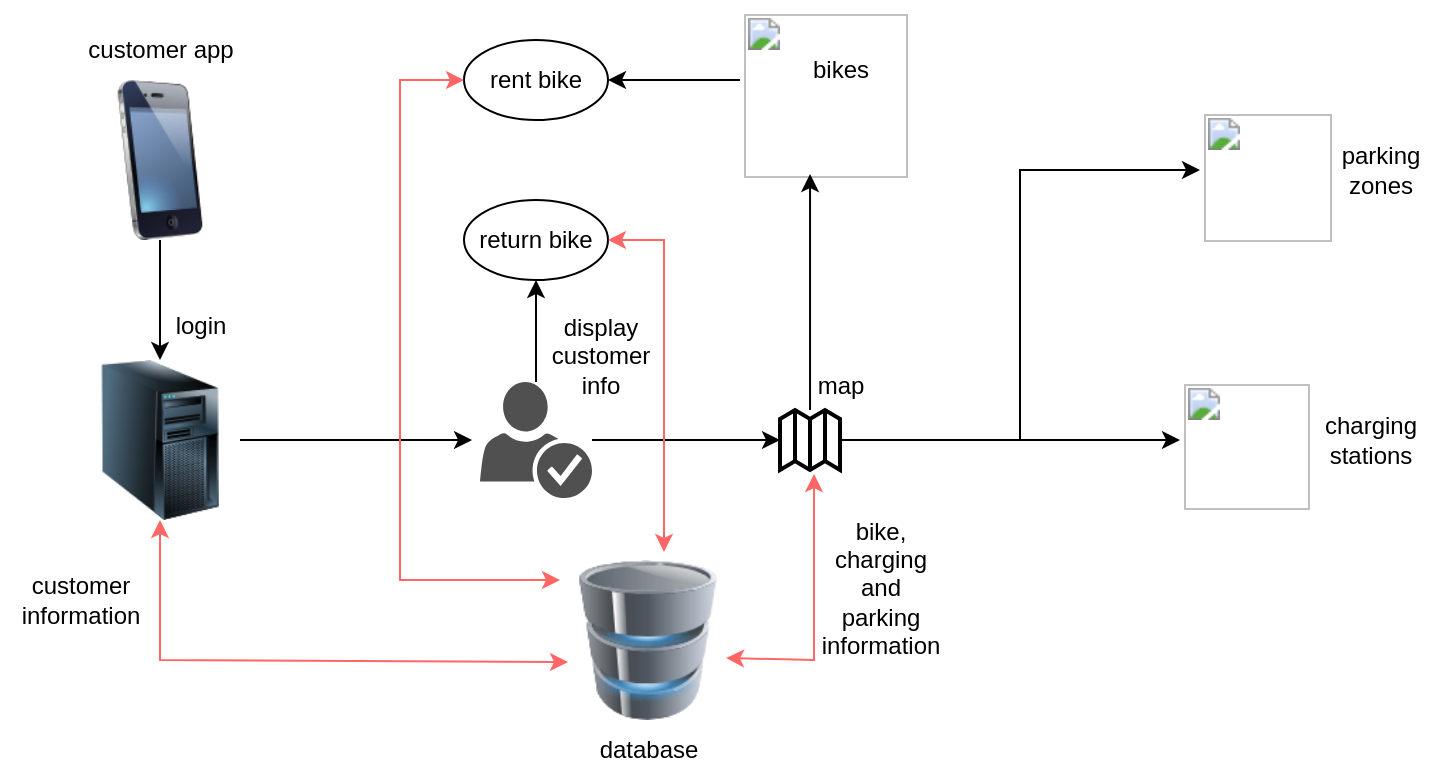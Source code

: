 <mxfile version="22.1.0" type="device">
  <diagram name="Sida-1" id="gHIdNlV95WZua8LXSBWu">
    <mxGraphModel dx="2314" dy="1142" grid="1" gridSize="10" guides="1" tooltips="1" connect="1" arrows="1" fold="1" page="1" pageScale="1" pageWidth="827" pageHeight="1169" math="0" shadow="0">
      <root>
        <mxCell id="0" />
        <mxCell id="1" parent="0" />
        <mxCell id="GCc7rd72Zr2Uhg-i7fqf-11" style="edgeStyle=orthogonalEdgeStyle;rounded=0;orthogonalLoop=1;jettySize=auto;html=1;entryX=0.5;entryY=0;entryDx=0;entryDy=0;" edge="1" parent="1" source="GCc7rd72Zr2Uhg-i7fqf-1" target="GCc7rd72Zr2Uhg-i7fqf-2">
          <mxGeometry relative="1" as="geometry" />
        </mxCell>
        <mxCell id="GCc7rd72Zr2Uhg-i7fqf-1" value="" style="image;html=1;image=img/lib/clip_art/telecommunication/iPhone_128x128.png" vertex="1" parent="1">
          <mxGeometry x="90" y="150" width="80" height="80" as="geometry" />
        </mxCell>
        <mxCell id="GCc7rd72Zr2Uhg-i7fqf-2" value="" style="image;html=1;image=img/lib/clip_art/computers/Server_Tower_128x128.png" vertex="1" parent="1">
          <mxGeometry x="90" y="290" width="80" height="80" as="geometry" />
        </mxCell>
        <mxCell id="GCc7rd72Zr2Uhg-i7fqf-13" value="" style="edgeStyle=orthogonalEdgeStyle;rounded=0;orthogonalLoop=1;jettySize=auto;html=1;" edge="1" parent="1" source="GCc7rd72Zr2Uhg-i7fqf-3" target="GCc7rd72Zr2Uhg-i7fqf-5">
          <mxGeometry relative="1" as="geometry" />
        </mxCell>
        <mxCell id="GCc7rd72Zr2Uhg-i7fqf-25" style="edgeStyle=orthogonalEdgeStyle;rounded=0;orthogonalLoop=1;jettySize=auto;html=1;entryX=0.5;entryY=1;entryDx=0;entryDy=0;" edge="1" parent="1" source="GCc7rd72Zr2Uhg-i7fqf-3" target="GCc7rd72Zr2Uhg-i7fqf-23">
          <mxGeometry relative="1" as="geometry" />
        </mxCell>
        <mxCell id="GCc7rd72Zr2Uhg-i7fqf-3" value="" style="sketch=0;pointerEvents=1;shadow=0;dashed=0;html=1;strokeColor=none;fillColor=#505050;labelPosition=center;verticalLabelPosition=bottom;verticalAlign=top;outlineConnect=0;align=center;shape=mxgraph.office.users.credentials;" vertex="1" parent="1">
          <mxGeometry x="290" y="301" width="56" height="58" as="geometry" />
        </mxCell>
        <mxCell id="GCc7rd72Zr2Uhg-i7fqf-26" style="edgeStyle=orthogonalEdgeStyle;rounded=0;orthogonalLoop=1;jettySize=auto;html=1;entryX=1;entryY=0.5;entryDx=0;entryDy=0;" edge="1" parent="1" source="GCc7rd72Zr2Uhg-i7fqf-4" target="GCc7rd72Zr2Uhg-i7fqf-24">
          <mxGeometry relative="1" as="geometry" />
        </mxCell>
        <mxCell id="GCc7rd72Zr2Uhg-i7fqf-4" value="&lt;b style=&quot;font-weight:normal;&quot; id=&quot;docs-internal-guid-9e6da1bd-7fff-884f-2ec3-e17bcd4a4d77&quot;&gt;&lt;span style=&quot;font-size: 11pt; font-family: Arial, sans-serif; color: rgb(0, 0, 0); background-color: transparent; font-weight: 400; font-style: normal; font-variant: normal; text-decoration: none; vertical-align: baseline;&quot;&gt;&lt;span style=&quot;border:none;display:inline-block;overflow:hidden;width:82px;height:82px;&quot;&gt;&lt;img src=&quot;https://lh7-us.googleusercontent.com/K7d_zg_BDB-1NZBKFG_zPa2ZpOOGBhs8UOcB8ofUqHWBVdGit3B1TP0nQxVwa08pG1KcFYkpLLwxa8QDbMnKuEyMo4V_YEwA6_xggqONxXETpEkJQpp9q9ctr_8tNxkDua4F0fjZ40ps3OyDIK7DnBo&quot; width=&quot;82&quot; height=&quot;82&quot; style=&quot;margin-left:0px;margin-top:0px;&quot;&gt;&lt;/span&gt;&lt;/span&gt;&lt;/b&gt;" style="text;whiteSpace=wrap;html=1;" vertex="1" parent="1">
          <mxGeometry x="420" y="110" width="85" height="80" as="geometry" />
        </mxCell>
        <mxCell id="GCc7rd72Zr2Uhg-i7fqf-17" style="edgeStyle=orthogonalEdgeStyle;rounded=0;orthogonalLoop=1;jettySize=auto;html=1;entryX=0;entryY=0.5;entryDx=0;entryDy=0;" edge="1" parent="1" source="GCc7rd72Zr2Uhg-i7fqf-5" target="GCc7rd72Zr2Uhg-i7fqf-7">
          <mxGeometry relative="1" as="geometry" />
        </mxCell>
        <mxCell id="GCc7rd72Zr2Uhg-i7fqf-18" style="edgeStyle=orthogonalEdgeStyle;rounded=0;orthogonalLoop=1;jettySize=auto;html=1;entryX=0;entryY=0.5;entryDx=0;entryDy=0;" edge="1" parent="1" source="GCc7rd72Zr2Uhg-i7fqf-5" target="GCc7rd72Zr2Uhg-i7fqf-6">
          <mxGeometry relative="1" as="geometry" />
        </mxCell>
        <mxCell id="GCc7rd72Zr2Uhg-i7fqf-5" value="" style="html=1;verticalLabelPosition=bottom;align=center;labelBackgroundColor=#ffffff;verticalAlign=top;strokeWidth=2;strokeColor=#000000;shadow=0;dashed=0;shape=mxgraph.ios7.icons.map;" vertex="1" parent="1">
          <mxGeometry x="440" y="315" width="30" height="30" as="geometry" />
        </mxCell>
        <mxCell id="GCc7rd72Zr2Uhg-i7fqf-6" value="&lt;b style=&quot;font-weight:normal;&quot; id=&quot;docs-internal-guid-e5aaa85a-7fff-fb42-e406-7641818d08ee&quot;&gt;&lt;span style=&quot;font-size: 11pt; font-family: Arial, sans-serif; color: rgb(0, 0, 0); background-color: transparent; font-weight: 400; font-style: normal; font-variant: normal; text-decoration: none; vertical-align: baseline;&quot;&gt;&lt;span style=&quot;border:none;display:inline-block;overflow:hidden;width:63px;height:63px;&quot;&gt;&lt;img src=&quot;https://lh7-us.googleusercontent.com/ykquQ5NsERu5z0iUN3_cvxSebfUfIA4ylOgznwXGZZPmBF1fL9AgsMlnEOeyFCp1KM6kc2OtCMj3HZLcqOx67Y4ldHXQyfc5zEf66NkT-Uor2yH9iLVyVhnBnveWYcYzZCWAGl_3TcqW72v_J4G8zO8&quot; width=&quot;63&quot; height=&quot;63&quot; style=&quot;margin-left:0px;margin-top:0px;&quot;&gt;&lt;/span&gt;&lt;/span&gt;&lt;/b&gt;" style="text;whiteSpace=wrap;html=1;" vertex="1" parent="1">
          <mxGeometry x="640" y="295" width="70" height="70" as="geometry" />
        </mxCell>
        <mxCell id="GCc7rd72Zr2Uhg-i7fqf-7" value="&lt;b style=&quot;font-weight:normal;&quot; id=&quot;docs-internal-guid-29c6d78d-7fff-7773-d6b9-0c9c9031104e&quot;&gt;&lt;span style=&quot;font-size: 11pt; font-family: Arial, sans-serif; color: rgb(0, 0, 0); background-color: transparent; font-weight: 400; font-style: normal; font-variant: normal; text-decoration: none; vertical-align: baseline;&quot;&gt;&lt;span style=&quot;border:none;display:inline-block;overflow:hidden;width:64px;height:64px;&quot;&gt;&lt;img src=&quot;https://lh7-us.googleusercontent.com/SHGFR2fCqD93huKSDuDwYgoJKYllovL1GuTjq8xxDwp6iekA5PZ8ZkDac-vxDvQ9M0ZAUSqcwlYi3GpM1pEBX9eZRQ5v2cIgeSmve81H9-Ec-Ky5BESfWBVHDWJpIBiEwN3DbMZPk1YPf74fNFXmf0c&quot; width=&quot;64&quot; height=&quot;64&quot; style=&quot;margin-left:0px;margin-top:0px;&quot;&gt;&lt;/span&gt;&lt;/span&gt;&lt;/b&gt;" style="text;whiteSpace=wrap;html=1;" vertex="1" parent="1">
          <mxGeometry x="650" y="160" width="70" height="70" as="geometry" />
        </mxCell>
        <mxCell id="GCc7rd72Zr2Uhg-i7fqf-9" value="" style="image;html=1;image=img/lib/clip_art/computers/Database_128x128.png" vertex="1" parent="1">
          <mxGeometry x="334" y="390" width="80" height="80" as="geometry" />
        </mxCell>
        <mxCell id="GCc7rd72Zr2Uhg-i7fqf-12" style="edgeStyle=orthogonalEdgeStyle;rounded=0;orthogonalLoop=1;jettySize=auto;html=1;entryX=-0.071;entryY=0.5;entryDx=0;entryDy=0;entryPerimeter=0;" edge="1" parent="1" source="GCc7rd72Zr2Uhg-i7fqf-2" target="GCc7rd72Zr2Uhg-i7fqf-3">
          <mxGeometry relative="1" as="geometry" />
        </mxCell>
        <mxCell id="GCc7rd72Zr2Uhg-i7fqf-16" style="edgeStyle=orthogonalEdgeStyle;rounded=0;orthogonalLoop=1;jettySize=auto;html=1;entryX=0.412;entryY=1.088;entryDx=0;entryDy=0;entryPerimeter=0;" edge="1" parent="1" source="GCc7rd72Zr2Uhg-i7fqf-5" target="GCc7rd72Zr2Uhg-i7fqf-4">
          <mxGeometry relative="1" as="geometry" />
        </mxCell>
        <mxCell id="GCc7rd72Zr2Uhg-i7fqf-19" value="" style="endArrow=classic;startArrow=classic;html=1;rounded=0;entryX=0.5;entryY=1;entryDx=0;entryDy=0;exitX=0;exitY=0.638;exitDx=0;exitDy=0;strokeColor=#FF6666;exitPerimeter=0;" edge="1" parent="1" source="GCc7rd72Zr2Uhg-i7fqf-9" target="GCc7rd72Zr2Uhg-i7fqf-2">
          <mxGeometry width="50" height="50" relative="1" as="geometry">
            <mxPoint x="350" y="470" as="sourcePoint" />
            <mxPoint x="130" y="380" as="targetPoint" />
            <Array as="points">
              <mxPoint x="130" y="440" />
            </Array>
          </mxGeometry>
        </mxCell>
        <mxCell id="GCc7rd72Zr2Uhg-i7fqf-20" value="" style="endArrow=classic;startArrow=classic;html=1;rounded=0;strokeColor=#FF6666;entryX=0.567;entryY=1.067;entryDx=0;entryDy=0;entryPerimeter=0;exitX=0.988;exitY=0.613;exitDx=0;exitDy=0;exitPerimeter=0;" edge="1" parent="1" source="GCc7rd72Zr2Uhg-i7fqf-9" target="GCc7rd72Zr2Uhg-i7fqf-5">
          <mxGeometry width="50" height="50" relative="1" as="geometry">
            <mxPoint x="414" y="430" as="sourcePoint" />
            <mxPoint x="460" y="359" as="targetPoint" />
            <Array as="points">
              <mxPoint x="457" y="440" />
            </Array>
          </mxGeometry>
        </mxCell>
        <mxCell id="GCc7rd72Zr2Uhg-i7fqf-21" value="database" style="text;html=1;align=center;verticalAlign=middle;resizable=0;points=[];autosize=1;strokeColor=none;fillColor=none;" vertex="1" parent="1">
          <mxGeometry x="339" y="470" width="70" height="30" as="geometry" />
        </mxCell>
        <mxCell id="GCc7rd72Zr2Uhg-i7fqf-22" value="customer app" style="text;html=1;align=center;verticalAlign=middle;resizable=0;points=[];autosize=1;strokeColor=none;fillColor=none;" vertex="1" parent="1">
          <mxGeometry x="80" y="120" width="100" height="30" as="geometry" />
        </mxCell>
        <mxCell id="GCc7rd72Zr2Uhg-i7fqf-23" value="return bike" style="ellipse;whiteSpace=wrap;html=1;" vertex="1" parent="1">
          <mxGeometry x="282" y="210" width="72" height="40" as="geometry" />
        </mxCell>
        <mxCell id="GCc7rd72Zr2Uhg-i7fqf-24" value="rent bike" style="ellipse;whiteSpace=wrap;html=1;" vertex="1" parent="1">
          <mxGeometry x="282" y="130" width="72" height="40" as="geometry" />
        </mxCell>
        <mxCell id="GCc7rd72Zr2Uhg-i7fqf-27" value="" style="endArrow=classic;startArrow=classic;html=1;rounded=0;exitX=1;exitY=0.5;exitDx=0;exitDy=0;entryX=0.6;entryY=-0.05;entryDx=0;entryDy=0;entryPerimeter=0;strokeColor=#FF6666;" edge="1" parent="1" source="GCc7rd72Zr2Uhg-i7fqf-23" target="GCc7rd72Zr2Uhg-i7fqf-9">
          <mxGeometry width="50" height="50" relative="1" as="geometry">
            <mxPoint x="370" y="270" as="sourcePoint" />
            <mxPoint x="400" y="230" as="targetPoint" />
            <Array as="points">
              <mxPoint x="382" y="230" />
            </Array>
          </mxGeometry>
        </mxCell>
        <mxCell id="GCc7rd72Zr2Uhg-i7fqf-28" value="" style="endArrow=classic;startArrow=classic;html=1;rounded=0;exitX=0;exitY=0.5;exitDx=0;exitDy=0;strokeColor=#FF6666;entryX=-0.05;entryY=0.125;entryDx=0;entryDy=0;entryPerimeter=0;" edge="1" parent="1" source="GCc7rd72Zr2Uhg-i7fqf-24" target="GCc7rd72Zr2Uhg-i7fqf-9">
          <mxGeometry width="50" height="50" relative="1" as="geometry">
            <mxPoint x="220" y="252" as="sourcePoint" />
            <mxPoint x="248" y="410" as="targetPoint" />
            <Array as="points">
              <mxPoint x="250" y="150" />
              <mxPoint x="250" y="400" />
            </Array>
          </mxGeometry>
        </mxCell>
        <mxCell id="GCc7rd72Zr2Uhg-i7fqf-29" value="login" style="text;html=1;align=center;verticalAlign=middle;resizable=0;points=[];autosize=1;strokeColor=none;fillColor=none;" vertex="1" parent="1">
          <mxGeometry x="125" y="258" width="50" height="30" as="geometry" />
        </mxCell>
        <mxCell id="GCc7rd72Zr2Uhg-i7fqf-30" value="display&lt;br&gt;customer&lt;br&gt;info" style="text;html=1;align=center;verticalAlign=middle;resizable=0;points=[];autosize=1;strokeColor=none;fillColor=none;" vertex="1" parent="1">
          <mxGeometry x="315" y="258" width="70" height="60" as="geometry" />
        </mxCell>
        <mxCell id="GCc7rd72Zr2Uhg-i7fqf-31" value="map" style="text;html=1;align=center;verticalAlign=middle;resizable=0;points=[];autosize=1;strokeColor=none;fillColor=none;" vertex="1" parent="1">
          <mxGeometry x="445" y="288" width="50" height="30" as="geometry" />
        </mxCell>
        <mxCell id="GCc7rd72Zr2Uhg-i7fqf-32" value="charging&lt;br&gt;stations" style="text;html=1;align=center;verticalAlign=middle;resizable=0;points=[];autosize=1;strokeColor=none;fillColor=none;" vertex="1" parent="1">
          <mxGeometry x="700" y="310" width="70" height="40" as="geometry" />
        </mxCell>
        <mxCell id="GCc7rd72Zr2Uhg-i7fqf-33" value="parking&lt;br&gt;zones" style="text;html=1;align=center;verticalAlign=middle;resizable=0;points=[];autosize=1;strokeColor=none;fillColor=none;" vertex="1" parent="1">
          <mxGeometry x="710" y="175" width="60" height="40" as="geometry" />
        </mxCell>
        <mxCell id="GCc7rd72Zr2Uhg-i7fqf-34" value="bikes" style="text;html=1;align=center;verticalAlign=middle;resizable=0;points=[];autosize=1;strokeColor=none;fillColor=none;" vertex="1" parent="1">
          <mxGeometry x="445" y="130" width="50" height="30" as="geometry" />
        </mxCell>
        <mxCell id="GCc7rd72Zr2Uhg-i7fqf-35" value="customer&lt;br&gt;information" style="text;html=1;align=center;verticalAlign=middle;resizable=0;points=[];autosize=1;strokeColor=none;fillColor=none;" vertex="1" parent="1">
          <mxGeometry x="50" y="390" width="80" height="40" as="geometry" />
        </mxCell>
        <mxCell id="GCc7rd72Zr2Uhg-i7fqf-36" value="bike,&lt;br&gt;charging&lt;br&gt;and&lt;br&gt;parking&lt;br&gt;information" style="text;html=1;align=center;verticalAlign=middle;resizable=0;points=[];autosize=1;strokeColor=none;fillColor=none;" vertex="1" parent="1">
          <mxGeometry x="450" y="359" width="80" height="90" as="geometry" />
        </mxCell>
      </root>
    </mxGraphModel>
  </diagram>
</mxfile>
